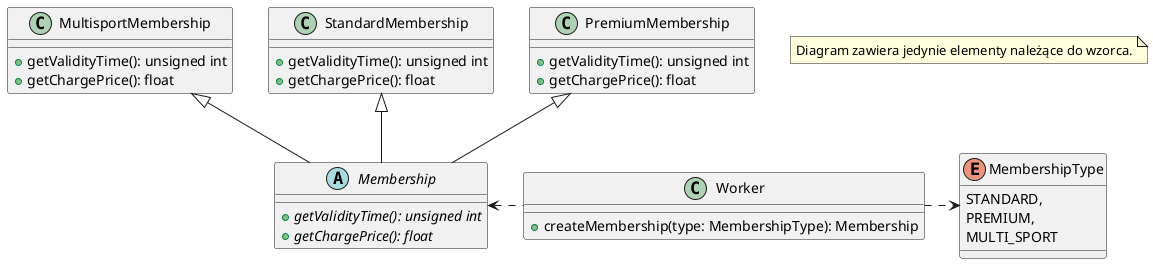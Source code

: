 @startuml
note "Diagram zawiera jedynie elementy należące do wzorca." as n

enum MembershipType {
    STANDARD,
    PREMIUM,
    MULTI_SPORT
}

abstract class Membership {
    + {abstract} getValidityTime(): unsigned int
    + {abstract} getChargePrice(): float
}

class MultisportMembership {
    + getValidityTime(): unsigned int
    + getChargePrice(): float
}

MultisportMembership <|-- Membership

class StandardMembership {
    + getValidityTime(): unsigned int
    + getChargePrice(): float
}

StandardMembership <|-- Membership

class PremiumMembership {
    + getValidityTime(): unsigned int
    + getChargePrice(): float
}

PremiumMembership <|-- Membership

Worker .right.> MembershipType

class Worker {
    + createMembership(type: MembershipType): Membership
}

Worker .left.> Membership
@enduml
